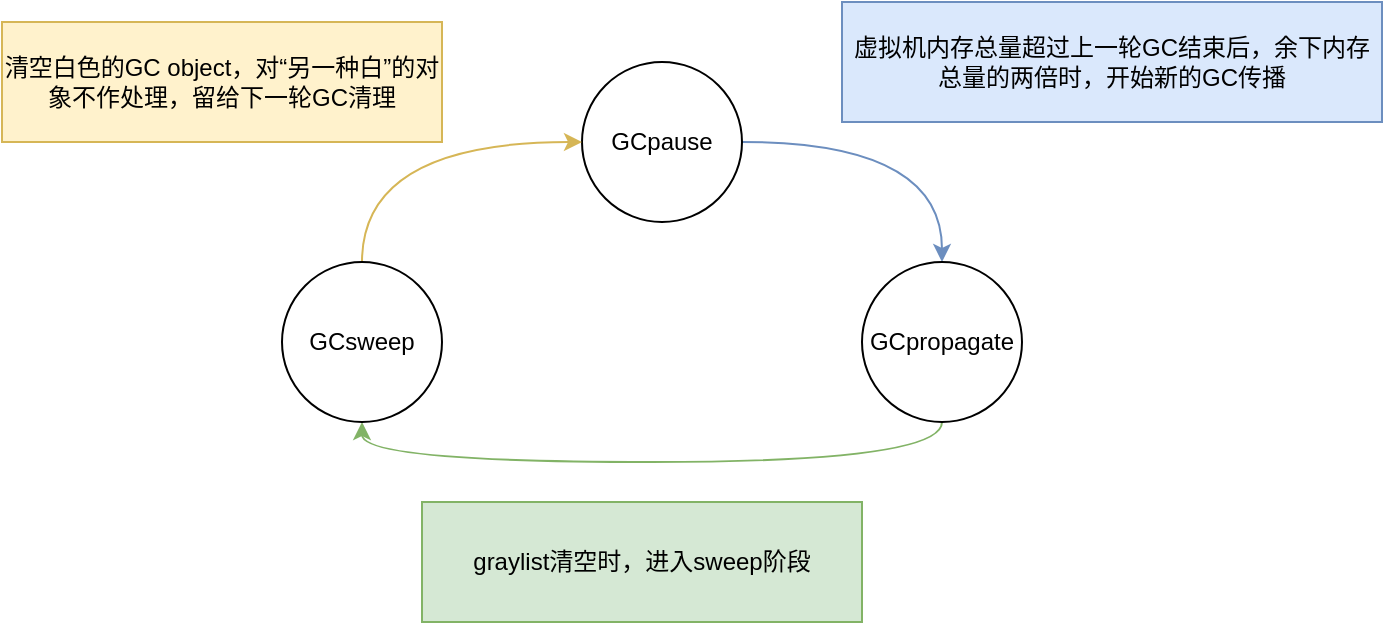 <mxfile version="22.1.18" type="device">
  <diagram name="Page-1" id="tqnxchcYoiLWz-_cujTB">
    <mxGraphModel dx="1434" dy="746" grid="1" gridSize="10" guides="1" tooltips="1" connect="1" arrows="1" fold="1" page="1" pageScale="1" pageWidth="850" pageHeight="1100" math="0" shadow="0">
      <root>
        <mxCell id="0" />
        <mxCell id="1" parent="0" />
        <mxCell id="XF90SXkwE1n7BPRF2Y8H-5" style="edgeStyle=orthogonalEdgeStyle;rounded=0;orthogonalLoop=1;jettySize=auto;html=1;entryX=0.5;entryY=0;entryDx=0;entryDy=0;curved=1;fillColor=#dae8fc;strokeColor=#6c8ebf;" edge="1" parent="1" source="XF90SXkwE1n7BPRF2Y8H-1" target="XF90SXkwE1n7BPRF2Y8H-2">
          <mxGeometry relative="1" as="geometry">
            <Array as="points">
              <mxPoint x="530" y="240" />
            </Array>
          </mxGeometry>
        </mxCell>
        <mxCell id="XF90SXkwE1n7BPRF2Y8H-1" value="GCpause" style="ellipse;whiteSpace=wrap;html=1;aspect=fixed;" vertex="1" parent="1">
          <mxGeometry x="350" y="200" width="80" height="80" as="geometry" />
        </mxCell>
        <mxCell id="XF90SXkwE1n7BPRF2Y8H-6" style="edgeStyle=orthogonalEdgeStyle;rounded=0;orthogonalLoop=1;jettySize=auto;html=1;exitX=0.5;exitY=1;exitDx=0;exitDy=0;entryX=0.5;entryY=1;entryDx=0;entryDy=0;curved=1;fillColor=#d5e8d4;strokeColor=#82b366;" edge="1" parent="1" source="XF90SXkwE1n7BPRF2Y8H-2" target="XF90SXkwE1n7BPRF2Y8H-4">
          <mxGeometry relative="1" as="geometry">
            <mxPoint x="430" y="430" as="targetPoint" />
          </mxGeometry>
        </mxCell>
        <mxCell id="XF90SXkwE1n7BPRF2Y8H-2" value="GCpropagate" style="ellipse;whiteSpace=wrap;html=1;aspect=fixed;" vertex="1" parent="1">
          <mxGeometry x="490" y="300" width="80" height="80" as="geometry" />
        </mxCell>
        <mxCell id="XF90SXkwE1n7BPRF2Y8H-8" style="edgeStyle=orthogonalEdgeStyle;rounded=0;orthogonalLoop=1;jettySize=auto;html=1;exitX=0.5;exitY=0;exitDx=0;exitDy=0;entryX=0;entryY=0.5;entryDx=0;entryDy=0;curved=1;fillColor=#fff2cc;strokeColor=#d6b656;" edge="1" parent="1" source="XF90SXkwE1n7BPRF2Y8H-4" target="XF90SXkwE1n7BPRF2Y8H-1">
          <mxGeometry relative="1" as="geometry" />
        </mxCell>
        <mxCell id="XF90SXkwE1n7BPRF2Y8H-4" value="GCsweep" style="ellipse;whiteSpace=wrap;html=1;aspect=fixed;" vertex="1" parent="1">
          <mxGeometry x="200" y="300" width="80" height="80" as="geometry" />
        </mxCell>
        <mxCell id="XF90SXkwE1n7BPRF2Y8H-10" value="虚拟机内存总量超过上一轮GC结束后，余下内存总量的两倍时，开始新的GC传播" style="rounded=0;whiteSpace=wrap;html=1;fillColor=#dae8fc;strokeColor=#6c8ebf;" vertex="1" parent="1">
          <mxGeometry x="480" y="170" width="270" height="60" as="geometry" />
        </mxCell>
        <mxCell id="XF90SXkwE1n7BPRF2Y8H-13" value="graylist清空时，进入sweep阶段" style="rounded=0;whiteSpace=wrap;html=1;fillColor=#d5e8d4;strokeColor=#82b366;" vertex="1" parent="1">
          <mxGeometry x="270" y="420" width="220" height="60" as="geometry" />
        </mxCell>
        <mxCell id="XF90SXkwE1n7BPRF2Y8H-15" value="清空白色的GC object，对“另一种白”的对象不作处理，留给下一轮GC清理" style="rounded=0;whiteSpace=wrap;html=1;fillColor=#fff2cc;strokeColor=#d6b656;" vertex="1" parent="1">
          <mxGeometry x="60" y="180" width="220" height="60" as="geometry" />
        </mxCell>
      </root>
    </mxGraphModel>
  </diagram>
</mxfile>
